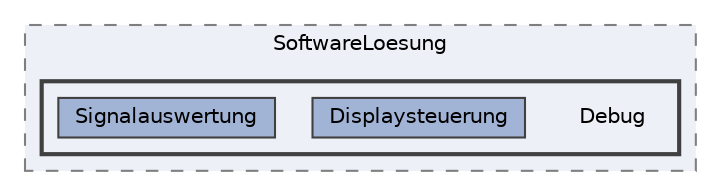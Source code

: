 digraph "C:/Users/GRAUMKLI/Desktop/Studienarbeit 2/CCS Varianten/SoftwareLoesung/Debug"
{
 // LATEX_PDF_SIZE
  bgcolor="transparent";
  edge [fontname=Helvetica,fontsize=10,labelfontname=Helvetica,labelfontsize=10];
  node [fontname=Helvetica,fontsize=10,shape=box,height=0.2,width=0.4];
  compound=true
  subgraph clusterdir_19043390bafe282b6fcfd4b33e582a49 {
    graph [ bgcolor="#edf0f7", pencolor="grey50", label="SoftwareLoesung", fontname=Helvetica,fontsize=10 style="filled,dashed", URL="dir_19043390bafe282b6fcfd4b33e582a49.html",tooltip=""]
  subgraph clusterdir_4a2887afab784aa27d7d3074d6fdd417 {
    graph [ bgcolor="#edf0f7", pencolor="grey25", label="", fontname=Helvetica,fontsize=10 style="filled,bold", URL="dir_4a2887afab784aa27d7d3074d6fdd417.html",tooltip=""]
    dir_4a2887afab784aa27d7d3074d6fdd417 [shape=plaintext, label="Debug"];
  dir_aa39920cdf9994a1c7c2acada9156f05 [label="Displaysteuerung", fillcolor="#a2b4d6", color="grey25", style="filled", URL="dir_aa39920cdf9994a1c7c2acada9156f05.html",tooltip=""];
  dir_0c8022d0eec8ca384481be3bfe10564a [label="Signalauswertung", fillcolor="#a2b4d6", color="grey25", style="filled", URL="dir_0c8022d0eec8ca384481be3bfe10564a.html",tooltip=""];
  }
  }
}
